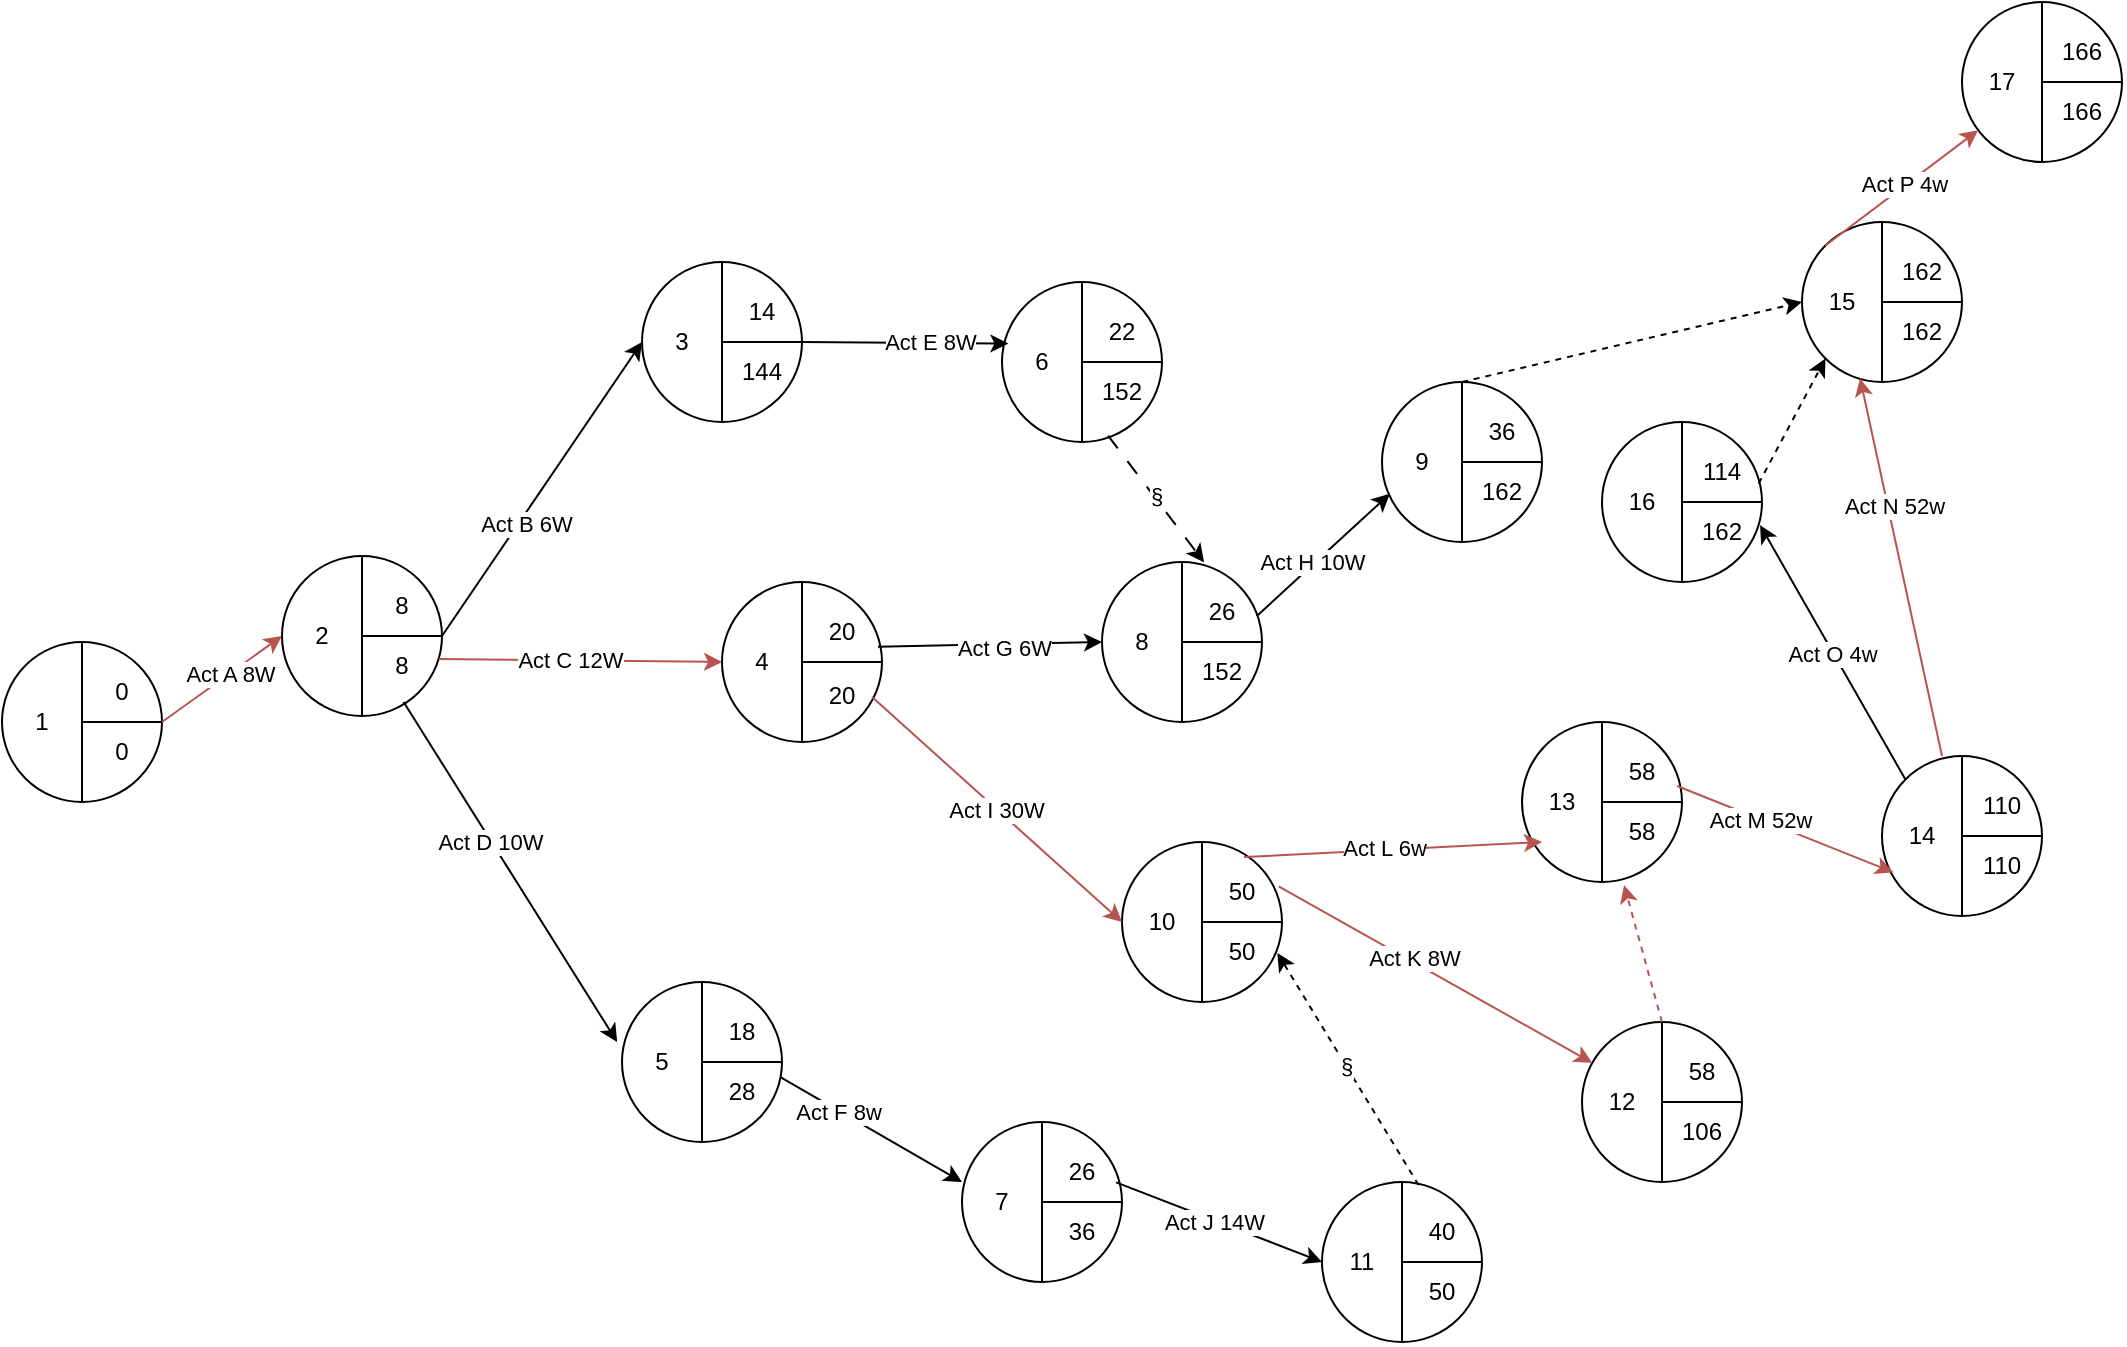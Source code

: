 <mxfile version="22.1.2" type="device">
  <diagram name="Pagina-1" id="OQ6ZhpNWoghMY_z28dE6">
    <mxGraphModel dx="521" dy="1440" grid="1" gridSize="10" guides="1" tooltips="1" connect="1" arrows="1" fold="1" page="1" pageScale="1" pageWidth="1169" pageHeight="827" math="0" shadow="0">
      <root>
        <mxCell id="0" />
        <mxCell id="1" parent="0" />
        <mxCell id="pSNmFWjTUGqxGpXRM-F6-8" value="" style="group" parent="1" vertex="1" connectable="0">
          <mxGeometry x="30" y="-440" width="80" height="80" as="geometry" />
        </mxCell>
        <mxCell id="pSNmFWjTUGqxGpXRM-F6-1" value="" style="ellipse;whiteSpace=wrap;html=1;aspect=fixed;" parent="pSNmFWjTUGqxGpXRM-F6-8" vertex="1">
          <mxGeometry width="80" height="80" as="geometry" />
        </mxCell>
        <mxCell id="pSNmFWjTUGqxGpXRM-F6-2" value="" style="endArrow=none;html=1;rounded=0;exitX=0.5;exitY=1;exitDx=0;exitDy=0;entryX=0.5;entryY=0;entryDx=0;entryDy=0;" parent="pSNmFWjTUGqxGpXRM-F6-8" source="pSNmFWjTUGqxGpXRM-F6-1" target="pSNmFWjTUGqxGpXRM-F6-1" edge="1">
          <mxGeometry width="50" height="50" relative="1" as="geometry">
            <mxPoint x="-6" y="50" as="sourcePoint" />
            <mxPoint x="44" as="targetPoint" />
          </mxGeometry>
        </mxCell>
        <mxCell id="pSNmFWjTUGqxGpXRM-F6-3" value="" style="endArrow=none;html=1;rounded=0;entryX=1;entryY=0.5;entryDx=0;entryDy=0;" parent="pSNmFWjTUGqxGpXRM-F6-8" target="pSNmFWjTUGqxGpXRM-F6-1" edge="1">
          <mxGeometry width="50" height="50" relative="1" as="geometry">
            <mxPoint x="40" y="40" as="sourcePoint" />
            <mxPoint x="70" y="10" as="targetPoint" />
          </mxGeometry>
        </mxCell>
        <mxCell id="pSNmFWjTUGqxGpXRM-F6-5" value="1" style="text;html=1;strokeColor=none;fillColor=none;align=center;verticalAlign=middle;whiteSpace=wrap;rounded=0;" parent="pSNmFWjTUGqxGpXRM-F6-8" vertex="1">
          <mxGeometry x="10" y="25" width="20" height="30" as="geometry" />
        </mxCell>
        <mxCell id="pSNmFWjTUGqxGpXRM-F6-6" value="0" style="text;html=1;strokeColor=none;fillColor=none;align=center;verticalAlign=middle;whiteSpace=wrap;rounded=0;" parent="pSNmFWjTUGqxGpXRM-F6-8" vertex="1">
          <mxGeometry x="50" y="10" width="20" height="30" as="geometry" />
        </mxCell>
        <mxCell id="pSNmFWjTUGqxGpXRM-F6-7" value="0" style="text;html=1;strokeColor=none;fillColor=none;align=center;verticalAlign=middle;whiteSpace=wrap;rounded=0;" parent="pSNmFWjTUGqxGpXRM-F6-8" vertex="1">
          <mxGeometry x="50" y="40" width="20" height="30" as="geometry" />
        </mxCell>
        <mxCell id="pSNmFWjTUGqxGpXRM-F6-11" value="" style="group" parent="1" vertex="1" connectable="0">
          <mxGeometry x="170" y="-483" width="80" height="80" as="geometry" />
        </mxCell>
        <mxCell id="pSNmFWjTUGqxGpXRM-F6-12" value="" style="ellipse;whiteSpace=wrap;html=1;aspect=fixed;" parent="pSNmFWjTUGqxGpXRM-F6-11" vertex="1">
          <mxGeometry width="80" height="80" as="geometry" />
        </mxCell>
        <mxCell id="pSNmFWjTUGqxGpXRM-F6-13" value="" style="endArrow=none;html=1;rounded=0;exitX=0.5;exitY=1;exitDx=0;exitDy=0;entryX=0.5;entryY=0;entryDx=0;entryDy=0;" parent="pSNmFWjTUGqxGpXRM-F6-11" source="pSNmFWjTUGqxGpXRM-F6-12" target="pSNmFWjTUGqxGpXRM-F6-12" edge="1">
          <mxGeometry width="50" height="50" relative="1" as="geometry">
            <mxPoint x="-6" y="50" as="sourcePoint" />
            <mxPoint x="44" as="targetPoint" />
          </mxGeometry>
        </mxCell>
        <mxCell id="pSNmFWjTUGqxGpXRM-F6-14" value="" style="endArrow=none;html=1;rounded=0;entryX=1;entryY=0.5;entryDx=0;entryDy=0;" parent="pSNmFWjTUGqxGpXRM-F6-11" target="pSNmFWjTUGqxGpXRM-F6-12" edge="1">
          <mxGeometry width="50" height="50" relative="1" as="geometry">
            <mxPoint x="40" y="40" as="sourcePoint" />
            <mxPoint x="70" y="10" as="targetPoint" />
          </mxGeometry>
        </mxCell>
        <mxCell id="pSNmFWjTUGqxGpXRM-F6-15" value="2" style="text;html=1;strokeColor=none;fillColor=none;align=center;verticalAlign=middle;whiteSpace=wrap;rounded=0;" parent="pSNmFWjTUGqxGpXRM-F6-11" vertex="1">
          <mxGeometry x="10" y="25" width="20" height="30" as="geometry" />
        </mxCell>
        <mxCell id="pSNmFWjTUGqxGpXRM-F6-16" value="8" style="text;html=1;strokeColor=none;fillColor=none;align=center;verticalAlign=middle;whiteSpace=wrap;rounded=0;" parent="pSNmFWjTUGqxGpXRM-F6-11" vertex="1">
          <mxGeometry x="50" y="10" width="20" height="30" as="geometry" />
        </mxCell>
        <mxCell id="-BxrGaKp4y2mzYd7at5k-8" value="8" style="text;html=1;strokeColor=none;fillColor=none;align=center;verticalAlign=middle;whiteSpace=wrap;rounded=0;" vertex="1" parent="pSNmFWjTUGqxGpXRM-F6-11">
          <mxGeometry x="50" y="40" width="20" height="30" as="geometry" />
        </mxCell>
        <mxCell id="pSNmFWjTUGqxGpXRM-F6-18" value="" style="endArrow=classic;html=1;rounded=0;exitX=1;exitY=0.5;exitDx=0;exitDy=0;entryX=0;entryY=0.5;entryDx=0;entryDy=0;fillColor=#f8cecc;strokeColor=#b85450;" parent="1" source="pSNmFWjTUGqxGpXRM-F6-1" target="pSNmFWjTUGqxGpXRM-F6-12" edge="1">
          <mxGeometry width="50" height="50" relative="1" as="geometry">
            <mxPoint x="310" y="-360" as="sourcePoint" />
            <mxPoint x="360" y="-410" as="targetPoint" />
          </mxGeometry>
        </mxCell>
        <mxCell id="pSNmFWjTUGqxGpXRM-F6-19" value="Act A 8W" style="edgeLabel;html=1;align=center;verticalAlign=middle;resizable=0;points=[];" parent="pSNmFWjTUGqxGpXRM-F6-18" vertex="1" connectable="0">
          <mxGeometry x="0.094" y="-1" relative="1" as="geometry">
            <mxPoint y="-1" as="offset" />
          </mxGeometry>
        </mxCell>
        <mxCell id="pSNmFWjTUGqxGpXRM-F6-20" value="" style="group" parent="1" vertex="1" connectable="0">
          <mxGeometry x="350" y="-630" width="80" height="80" as="geometry" />
        </mxCell>
        <mxCell id="pSNmFWjTUGqxGpXRM-F6-21" value="" style="ellipse;whiteSpace=wrap;html=1;aspect=fixed;" parent="pSNmFWjTUGqxGpXRM-F6-20" vertex="1">
          <mxGeometry width="80" height="80" as="geometry" />
        </mxCell>
        <mxCell id="pSNmFWjTUGqxGpXRM-F6-22" value="" style="endArrow=none;html=1;rounded=0;exitX=0.5;exitY=1;exitDx=0;exitDy=0;entryX=0.5;entryY=0;entryDx=0;entryDy=0;" parent="pSNmFWjTUGqxGpXRM-F6-20" source="pSNmFWjTUGqxGpXRM-F6-21" target="pSNmFWjTUGqxGpXRM-F6-21" edge="1">
          <mxGeometry width="50" height="50" relative="1" as="geometry">
            <mxPoint x="-6" y="50" as="sourcePoint" />
            <mxPoint x="44" as="targetPoint" />
          </mxGeometry>
        </mxCell>
        <mxCell id="pSNmFWjTUGqxGpXRM-F6-23" value="" style="endArrow=none;html=1;rounded=0;entryX=1;entryY=0.5;entryDx=0;entryDy=0;" parent="pSNmFWjTUGqxGpXRM-F6-20" target="pSNmFWjTUGqxGpXRM-F6-21" edge="1">
          <mxGeometry width="50" height="50" relative="1" as="geometry">
            <mxPoint x="40" y="40" as="sourcePoint" />
            <mxPoint x="70" y="10" as="targetPoint" />
          </mxGeometry>
        </mxCell>
        <mxCell id="pSNmFWjTUGqxGpXRM-F6-24" value="3" style="text;html=1;strokeColor=none;fillColor=none;align=center;verticalAlign=middle;whiteSpace=wrap;rounded=0;" parent="pSNmFWjTUGqxGpXRM-F6-20" vertex="1">
          <mxGeometry x="10" y="25" width="20" height="30" as="geometry" />
        </mxCell>
        <mxCell id="pSNmFWjTUGqxGpXRM-F6-25" value="14" style="text;html=1;strokeColor=none;fillColor=none;align=center;verticalAlign=middle;whiteSpace=wrap;rounded=0;" parent="pSNmFWjTUGqxGpXRM-F6-20" vertex="1">
          <mxGeometry x="50" y="10" width="20" height="30" as="geometry" />
        </mxCell>
        <mxCell id="-BxrGaKp4y2mzYd7at5k-6" value="144" style="text;html=1;strokeColor=none;fillColor=none;align=center;verticalAlign=middle;whiteSpace=wrap;rounded=0;" vertex="1" parent="pSNmFWjTUGqxGpXRM-F6-20">
          <mxGeometry x="50" y="40" width="20" height="30" as="geometry" />
        </mxCell>
        <mxCell id="pSNmFWjTUGqxGpXRM-F6-31" value="" style="endArrow=classic;html=1;rounded=0;exitX=1;exitY=0.5;exitDx=0;exitDy=0;entryX=0;entryY=0.5;entryDx=0;entryDy=0;" parent="1" source="pSNmFWjTUGqxGpXRM-F6-12" target="pSNmFWjTUGqxGpXRM-F6-21" edge="1">
          <mxGeometry width="50" height="50" relative="1" as="geometry">
            <mxPoint x="290" y="-405" as="sourcePoint" />
            <mxPoint x="340" y="-455" as="targetPoint" />
          </mxGeometry>
        </mxCell>
        <mxCell id="pSNmFWjTUGqxGpXRM-F6-32" value="Act B 6W" style="edgeLabel;html=1;align=center;verticalAlign=middle;resizable=0;points=[];" parent="pSNmFWjTUGqxGpXRM-F6-31" vertex="1" connectable="0">
          <mxGeometry x="-0.22" y="-3" relative="1" as="geometry">
            <mxPoint as="offset" />
          </mxGeometry>
        </mxCell>
        <mxCell id="pSNmFWjTUGqxGpXRM-F6-33" value="" style="group" parent="1" vertex="1" connectable="0">
          <mxGeometry x="390" y="-470" width="80" height="80" as="geometry" />
        </mxCell>
        <mxCell id="pSNmFWjTUGqxGpXRM-F6-34" value="" style="ellipse;whiteSpace=wrap;html=1;aspect=fixed;" parent="pSNmFWjTUGqxGpXRM-F6-33" vertex="1">
          <mxGeometry width="80" height="80" as="geometry" />
        </mxCell>
        <mxCell id="pSNmFWjTUGqxGpXRM-F6-35" value="" style="endArrow=none;html=1;rounded=0;exitX=0.5;exitY=1;exitDx=0;exitDy=0;entryX=0.5;entryY=0;entryDx=0;entryDy=0;" parent="pSNmFWjTUGqxGpXRM-F6-33" source="pSNmFWjTUGqxGpXRM-F6-34" target="pSNmFWjTUGqxGpXRM-F6-34" edge="1">
          <mxGeometry width="50" height="50" relative="1" as="geometry">
            <mxPoint x="-6" y="50" as="sourcePoint" />
            <mxPoint x="44" as="targetPoint" />
          </mxGeometry>
        </mxCell>
        <mxCell id="pSNmFWjTUGqxGpXRM-F6-36" value="" style="endArrow=none;html=1;rounded=0;entryX=1;entryY=0.5;entryDx=0;entryDy=0;" parent="pSNmFWjTUGqxGpXRM-F6-33" target="pSNmFWjTUGqxGpXRM-F6-34" edge="1">
          <mxGeometry width="50" height="50" relative="1" as="geometry">
            <mxPoint x="40" y="40" as="sourcePoint" />
            <mxPoint x="70" y="10" as="targetPoint" />
          </mxGeometry>
        </mxCell>
        <mxCell id="pSNmFWjTUGqxGpXRM-F6-37" value="4" style="text;html=1;strokeColor=none;fillColor=none;align=center;verticalAlign=middle;whiteSpace=wrap;rounded=0;" parent="pSNmFWjTUGqxGpXRM-F6-33" vertex="1">
          <mxGeometry x="10" y="25" width="20" height="30" as="geometry" />
        </mxCell>
        <mxCell id="pSNmFWjTUGqxGpXRM-F6-38" value="20" style="text;html=1;strokeColor=none;fillColor=none;align=center;verticalAlign=middle;whiteSpace=wrap;rounded=0;" parent="pSNmFWjTUGqxGpXRM-F6-33" vertex="1">
          <mxGeometry x="50" y="10" width="20" height="30" as="geometry" />
        </mxCell>
        <mxCell id="-BxrGaKp4y2mzYd7at5k-5" value="20" style="text;html=1;strokeColor=none;fillColor=none;align=center;verticalAlign=middle;whiteSpace=wrap;rounded=0;" vertex="1" parent="pSNmFWjTUGqxGpXRM-F6-33">
          <mxGeometry x="50" y="42" width="20" height="30" as="geometry" />
        </mxCell>
        <mxCell id="pSNmFWjTUGqxGpXRM-F6-40" value="" style="group" parent="1" vertex="1" connectable="0">
          <mxGeometry x="340" y="-270" width="80" height="80" as="geometry" />
        </mxCell>
        <mxCell id="pSNmFWjTUGqxGpXRM-F6-41" value="" style="ellipse;whiteSpace=wrap;html=1;aspect=fixed;" parent="pSNmFWjTUGqxGpXRM-F6-40" vertex="1">
          <mxGeometry width="80" height="80" as="geometry" />
        </mxCell>
        <mxCell id="pSNmFWjTUGqxGpXRM-F6-42" value="" style="endArrow=none;html=1;rounded=0;exitX=0.5;exitY=1;exitDx=0;exitDy=0;entryX=0.5;entryY=0;entryDx=0;entryDy=0;" parent="pSNmFWjTUGqxGpXRM-F6-40" source="pSNmFWjTUGqxGpXRM-F6-41" target="pSNmFWjTUGqxGpXRM-F6-41" edge="1">
          <mxGeometry width="50" height="50" relative="1" as="geometry">
            <mxPoint x="-6" y="50" as="sourcePoint" />
            <mxPoint x="44" as="targetPoint" />
          </mxGeometry>
        </mxCell>
        <mxCell id="pSNmFWjTUGqxGpXRM-F6-43" value="" style="endArrow=none;html=1;rounded=0;entryX=1;entryY=0.5;entryDx=0;entryDy=0;" parent="pSNmFWjTUGqxGpXRM-F6-40" target="pSNmFWjTUGqxGpXRM-F6-41" edge="1">
          <mxGeometry width="50" height="50" relative="1" as="geometry">
            <mxPoint x="40" y="40" as="sourcePoint" />
            <mxPoint x="70" y="10" as="targetPoint" />
          </mxGeometry>
        </mxCell>
        <mxCell id="pSNmFWjTUGqxGpXRM-F6-44" value="5" style="text;html=1;strokeColor=none;fillColor=none;align=center;verticalAlign=middle;whiteSpace=wrap;rounded=0;" parent="pSNmFWjTUGqxGpXRM-F6-40" vertex="1">
          <mxGeometry x="10" y="25" width="20" height="30" as="geometry" />
        </mxCell>
        <mxCell id="7PPBYEfFuCz0JJDlBOeH-1" value="18" style="text;html=1;strokeColor=none;fillColor=none;align=center;verticalAlign=middle;whiteSpace=wrap;rounded=0;" parent="pSNmFWjTUGqxGpXRM-F6-40" vertex="1">
          <mxGeometry x="50" y="10" width="20" height="30" as="geometry" />
        </mxCell>
        <mxCell id="-BxrGaKp4y2mzYd7at5k-7" value="28" style="text;html=1;strokeColor=none;fillColor=none;align=center;verticalAlign=middle;whiteSpace=wrap;rounded=0;" vertex="1" parent="pSNmFWjTUGqxGpXRM-F6-40">
          <mxGeometry x="50" y="40" width="20" height="30" as="geometry" />
        </mxCell>
        <mxCell id="pSNmFWjTUGqxGpXRM-F6-47" value="" style="endArrow=classic;html=1;rounded=0;exitX=0.98;exitY=0.643;exitDx=0;exitDy=0;entryX=0;entryY=0.5;entryDx=0;entryDy=0;exitPerimeter=0;fillColor=#f8cecc;strokeColor=#b85450;" parent="1" source="pSNmFWjTUGqxGpXRM-F6-12" target="pSNmFWjTUGqxGpXRM-F6-34" edge="1">
          <mxGeometry width="50" height="50" relative="1" as="geometry">
            <mxPoint x="240" y="-250" as="sourcePoint" />
            <mxPoint x="290" y="-300" as="targetPoint" />
          </mxGeometry>
        </mxCell>
        <mxCell id="pSNmFWjTUGqxGpXRM-F6-49" value="Act C 12W" style="edgeLabel;html=1;align=center;verticalAlign=middle;resizable=0;points=[];" parent="pSNmFWjTUGqxGpXRM-F6-47" vertex="1" connectable="0">
          <mxGeometry x="-0.08" relative="1" as="geometry">
            <mxPoint as="offset" />
          </mxGeometry>
        </mxCell>
        <mxCell id="pSNmFWjTUGqxGpXRM-F6-48" value="" style="endArrow=classic;html=1;rounded=0;exitX=0.76;exitY=0.913;exitDx=0;exitDy=0;entryX=-0.03;entryY=0.375;entryDx=0;entryDy=0;exitPerimeter=0;entryPerimeter=0;" parent="1" source="pSNmFWjTUGqxGpXRM-F6-12" target="pSNmFWjTUGqxGpXRM-F6-41" edge="1">
          <mxGeometry width="50" height="50" relative="1" as="geometry">
            <mxPoint x="230" y="-350" as="sourcePoint" />
            <mxPoint x="422" y="-289" as="targetPoint" />
          </mxGeometry>
        </mxCell>
        <mxCell id="pSNmFWjTUGqxGpXRM-F6-50" value="Act D 10W" style="edgeLabel;html=1;align=center;verticalAlign=middle;resizable=0;points=[];" parent="pSNmFWjTUGqxGpXRM-F6-48" vertex="1" connectable="0">
          <mxGeometry x="-0.178" y="-1" relative="1" as="geometry">
            <mxPoint y="-1" as="offset" />
          </mxGeometry>
        </mxCell>
        <mxCell id="pSNmFWjTUGqxGpXRM-F6-51" value="" style="group" parent="1" vertex="1" connectable="0">
          <mxGeometry x="530" y="-620" width="80" height="80" as="geometry" />
        </mxCell>
        <mxCell id="pSNmFWjTUGqxGpXRM-F6-52" value="" style="ellipse;whiteSpace=wrap;html=1;aspect=fixed;" parent="pSNmFWjTUGqxGpXRM-F6-51" vertex="1">
          <mxGeometry width="80" height="80" as="geometry" />
        </mxCell>
        <mxCell id="pSNmFWjTUGqxGpXRM-F6-53" value="" style="endArrow=none;html=1;rounded=0;exitX=0.5;exitY=1;exitDx=0;exitDy=0;entryX=0.5;entryY=0;entryDx=0;entryDy=0;" parent="pSNmFWjTUGqxGpXRM-F6-51" source="pSNmFWjTUGqxGpXRM-F6-52" target="pSNmFWjTUGqxGpXRM-F6-52" edge="1">
          <mxGeometry width="50" height="50" relative="1" as="geometry">
            <mxPoint x="-6" y="50" as="sourcePoint" />
            <mxPoint x="44" as="targetPoint" />
          </mxGeometry>
        </mxCell>
        <mxCell id="pSNmFWjTUGqxGpXRM-F6-54" value="" style="endArrow=none;html=1;rounded=0;entryX=1;entryY=0.5;entryDx=0;entryDy=0;" parent="pSNmFWjTUGqxGpXRM-F6-51" target="pSNmFWjTUGqxGpXRM-F6-52" edge="1">
          <mxGeometry width="50" height="50" relative="1" as="geometry">
            <mxPoint x="40" y="40" as="sourcePoint" />
            <mxPoint x="70" y="10" as="targetPoint" />
          </mxGeometry>
        </mxCell>
        <mxCell id="pSNmFWjTUGqxGpXRM-F6-55" value="6" style="text;html=1;strokeColor=none;fillColor=none;align=center;verticalAlign=middle;whiteSpace=wrap;rounded=0;" parent="pSNmFWjTUGqxGpXRM-F6-51" vertex="1">
          <mxGeometry x="10" y="25" width="20" height="30" as="geometry" />
        </mxCell>
        <mxCell id="pSNmFWjTUGqxGpXRM-F6-56" value="22" style="text;html=1;strokeColor=none;fillColor=none;align=center;verticalAlign=middle;whiteSpace=wrap;rounded=0;" parent="pSNmFWjTUGqxGpXRM-F6-51" vertex="1">
          <mxGeometry x="50" y="10" width="20" height="30" as="geometry" />
        </mxCell>
        <mxCell id="pSNmFWjTUGqxGpXRM-F6-57" value="152" style="text;html=1;strokeColor=none;fillColor=none;align=center;verticalAlign=middle;whiteSpace=wrap;rounded=0;" parent="pSNmFWjTUGqxGpXRM-F6-51" vertex="1">
          <mxGeometry x="50" y="40" width="20" height="30" as="geometry" />
        </mxCell>
        <mxCell id="pSNmFWjTUGqxGpXRM-F6-60" value="" style="endArrow=classic;html=1;rounded=0;entryX=0.04;entryY=0.385;entryDx=0;entryDy=0;entryPerimeter=0;exitX=1;exitY=0.5;exitDx=0;exitDy=0;" parent="1" source="pSNmFWjTUGqxGpXRM-F6-21" target="pSNmFWjTUGqxGpXRM-F6-52" edge="1">
          <mxGeometry width="50" height="50" relative="1" as="geometry">
            <mxPoint x="460" y="-490" as="sourcePoint" />
            <mxPoint x="510" y="-540" as="targetPoint" />
          </mxGeometry>
        </mxCell>
        <mxCell id="pSNmFWjTUGqxGpXRM-F6-61" value="Act E 8W" style="edgeLabel;html=1;align=center;verticalAlign=middle;resizable=0;points=[];" parent="pSNmFWjTUGqxGpXRM-F6-60" vertex="1" connectable="0">
          <mxGeometry x="0.245" y="1" relative="1" as="geometry">
            <mxPoint as="offset" />
          </mxGeometry>
        </mxCell>
        <mxCell id="pSNmFWjTUGqxGpXRM-F6-76" value="" style="group" parent="1" vertex="1" connectable="0">
          <mxGeometry x="580" y="-480" width="80" height="80" as="geometry" />
        </mxCell>
        <mxCell id="pSNmFWjTUGqxGpXRM-F6-77" value="" style="ellipse;whiteSpace=wrap;html=1;aspect=fixed;" parent="pSNmFWjTUGqxGpXRM-F6-76" vertex="1">
          <mxGeometry width="80" height="80" as="geometry" />
        </mxCell>
        <mxCell id="pSNmFWjTUGqxGpXRM-F6-78" value="" style="endArrow=none;html=1;rounded=0;exitX=0.5;exitY=1;exitDx=0;exitDy=0;entryX=0.5;entryY=0;entryDx=0;entryDy=0;" parent="pSNmFWjTUGqxGpXRM-F6-76" source="pSNmFWjTUGqxGpXRM-F6-77" target="pSNmFWjTUGqxGpXRM-F6-77" edge="1">
          <mxGeometry width="50" height="50" relative="1" as="geometry">
            <mxPoint x="-6" y="50" as="sourcePoint" />
            <mxPoint x="44" as="targetPoint" />
          </mxGeometry>
        </mxCell>
        <mxCell id="pSNmFWjTUGqxGpXRM-F6-79" value="" style="endArrow=none;html=1;rounded=0;entryX=1;entryY=0.5;entryDx=0;entryDy=0;" parent="pSNmFWjTUGqxGpXRM-F6-76" target="pSNmFWjTUGqxGpXRM-F6-77" edge="1">
          <mxGeometry width="50" height="50" relative="1" as="geometry">
            <mxPoint x="40" y="40" as="sourcePoint" />
            <mxPoint x="70" y="10" as="targetPoint" />
          </mxGeometry>
        </mxCell>
        <mxCell id="pSNmFWjTUGqxGpXRM-F6-80" value="8" style="text;html=1;strokeColor=none;fillColor=none;align=center;verticalAlign=middle;whiteSpace=wrap;rounded=0;" parent="pSNmFWjTUGqxGpXRM-F6-76" vertex="1">
          <mxGeometry x="10" y="25" width="20" height="30" as="geometry" />
        </mxCell>
        <mxCell id="pSNmFWjTUGqxGpXRM-F6-81" value="26" style="text;html=1;strokeColor=none;fillColor=none;align=center;verticalAlign=middle;whiteSpace=wrap;rounded=0;" parent="pSNmFWjTUGqxGpXRM-F6-76" vertex="1">
          <mxGeometry x="50" y="10" width="20" height="30" as="geometry" />
        </mxCell>
        <mxCell id="pSNmFWjTUGqxGpXRM-F6-82" value="152" style="text;html=1;strokeColor=none;fillColor=none;align=center;verticalAlign=middle;whiteSpace=wrap;rounded=0;" parent="pSNmFWjTUGqxGpXRM-F6-76" vertex="1">
          <mxGeometry x="50" y="40" width="20" height="30" as="geometry" />
        </mxCell>
        <mxCell id="pSNmFWjTUGqxGpXRM-F6-83" value="" style="group" parent="1" vertex="1" connectable="0">
          <mxGeometry x="510" y="-200" width="80" height="80" as="geometry" />
        </mxCell>
        <mxCell id="pSNmFWjTUGqxGpXRM-F6-84" value="" style="ellipse;whiteSpace=wrap;html=1;aspect=fixed;" parent="pSNmFWjTUGqxGpXRM-F6-83" vertex="1">
          <mxGeometry width="80" height="80" as="geometry" />
        </mxCell>
        <mxCell id="pSNmFWjTUGqxGpXRM-F6-85" value="" style="endArrow=none;html=1;rounded=0;exitX=0.5;exitY=1;exitDx=0;exitDy=0;entryX=0.5;entryY=0;entryDx=0;entryDy=0;" parent="pSNmFWjTUGqxGpXRM-F6-83" source="pSNmFWjTUGqxGpXRM-F6-84" target="pSNmFWjTUGqxGpXRM-F6-84" edge="1">
          <mxGeometry width="50" height="50" relative="1" as="geometry">
            <mxPoint x="-6" y="50" as="sourcePoint" />
            <mxPoint x="44" as="targetPoint" />
          </mxGeometry>
        </mxCell>
        <mxCell id="pSNmFWjTUGqxGpXRM-F6-86" value="" style="endArrow=none;html=1;rounded=0;entryX=1;entryY=0.5;entryDx=0;entryDy=0;" parent="pSNmFWjTUGqxGpXRM-F6-83" target="pSNmFWjTUGqxGpXRM-F6-84" edge="1">
          <mxGeometry width="50" height="50" relative="1" as="geometry">
            <mxPoint x="40" y="40" as="sourcePoint" />
            <mxPoint x="70" y="10" as="targetPoint" />
          </mxGeometry>
        </mxCell>
        <mxCell id="pSNmFWjTUGqxGpXRM-F6-87" value="7" style="text;html=1;strokeColor=none;fillColor=none;align=center;verticalAlign=middle;whiteSpace=wrap;rounded=0;" parent="pSNmFWjTUGqxGpXRM-F6-83" vertex="1">
          <mxGeometry x="10" y="25" width="20" height="30" as="geometry" />
        </mxCell>
        <mxCell id="pSNmFWjTUGqxGpXRM-F6-88" value="26" style="text;html=1;strokeColor=none;fillColor=none;align=center;verticalAlign=middle;whiteSpace=wrap;rounded=0;" parent="pSNmFWjTUGqxGpXRM-F6-83" vertex="1">
          <mxGeometry x="50" y="10" width="20" height="30" as="geometry" />
        </mxCell>
        <mxCell id="pSNmFWjTUGqxGpXRM-F6-89" value="36" style="text;html=1;strokeColor=none;fillColor=none;align=center;verticalAlign=middle;whiteSpace=wrap;rounded=0;" parent="pSNmFWjTUGqxGpXRM-F6-83" vertex="1">
          <mxGeometry x="50" y="40" width="20" height="30" as="geometry" />
        </mxCell>
        <mxCell id="pSNmFWjTUGqxGpXRM-F6-90" value="" style="endArrow=classic;html=1;rounded=0;entryX=0;entryY=0.375;entryDx=0;entryDy=0;entryPerimeter=0;exitX=0.99;exitY=0.595;exitDx=0;exitDy=0;exitPerimeter=0;" parent="1" source="pSNmFWjTUGqxGpXRM-F6-41" target="pSNmFWjTUGqxGpXRM-F6-84" edge="1">
          <mxGeometry width="50" height="50" relative="1" as="geometry">
            <mxPoint x="450" y="-260" as="sourcePoint" />
            <mxPoint x="500" y="-310" as="targetPoint" />
          </mxGeometry>
        </mxCell>
        <mxCell id="pSNmFWjTUGqxGpXRM-F6-91" value="Act F 8w" style="edgeLabel;html=1;align=center;verticalAlign=middle;resizable=0;points=[];" parent="pSNmFWjTUGqxGpXRM-F6-90" vertex="1" connectable="0">
          <mxGeometry x="-0.359" y="-1" relative="1" as="geometry">
            <mxPoint as="offset" />
          </mxGeometry>
        </mxCell>
        <mxCell id="pSNmFWjTUGqxGpXRM-F6-92" value="" style="endArrow=classic;html=1;rounded=0;entryX=0;entryY=0.5;entryDx=0;entryDy=0;exitX=0.975;exitY=0.405;exitDx=0;exitDy=0;exitPerimeter=0;" parent="1" source="pSNmFWjTUGqxGpXRM-F6-34" target="pSNmFWjTUGqxGpXRM-F6-77" edge="1">
          <mxGeometry width="50" height="50" relative="1" as="geometry">
            <mxPoint x="450" y="-260" as="sourcePoint" />
            <mxPoint x="500" y="-310" as="targetPoint" />
          </mxGeometry>
        </mxCell>
        <mxCell id="pSNmFWjTUGqxGpXRM-F6-94" value="Act G 6W" style="edgeLabel;html=1;align=center;verticalAlign=middle;resizable=0;points=[];" parent="pSNmFWjTUGqxGpXRM-F6-92" vertex="1" connectable="0">
          <mxGeometry x="0.127" y="-2" relative="1" as="geometry">
            <mxPoint as="offset" />
          </mxGeometry>
        </mxCell>
        <mxCell id="pSNmFWjTUGqxGpXRM-F6-95" value="" style="group" parent="1" vertex="1" connectable="0">
          <mxGeometry x="720" y="-570" width="80" height="80" as="geometry" />
        </mxCell>
        <mxCell id="pSNmFWjTUGqxGpXRM-F6-96" value="" style="ellipse;whiteSpace=wrap;html=1;aspect=fixed;" parent="pSNmFWjTUGqxGpXRM-F6-95" vertex="1">
          <mxGeometry width="80" height="80" as="geometry" />
        </mxCell>
        <mxCell id="pSNmFWjTUGqxGpXRM-F6-97" value="" style="endArrow=none;html=1;rounded=0;exitX=0.5;exitY=1;exitDx=0;exitDy=0;entryX=0.5;entryY=0;entryDx=0;entryDy=0;" parent="pSNmFWjTUGqxGpXRM-F6-95" source="pSNmFWjTUGqxGpXRM-F6-96" target="pSNmFWjTUGqxGpXRM-F6-96" edge="1">
          <mxGeometry width="50" height="50" relative="1" as="geometry">
            <mxPoint x="-6" y="50" as="sourcePoint" />
            <mxPoint x="44" as="targetPoint" />
          </mxGeometry>
        </mxCell>
        <mxCell id="pSNmFWjTUGqxGpXRM-F6-98" value="" style="endArrow=none;html=1;rounded=0;entryX=1;entryY=0.5;entryDx=0;entryDy=0;" parent="pSNmFWjTUGqxGpXRM-F6-95" target="pSNmFWjTUGqxGpXRM-F6-96" edge="1">
          <mxGeometry width="50" height="50" relative="1" as="geometry">
            <mxPoint x="40" y="40" as="sourcePoint" />
            <mxPoint x="70" y="10" as="targetPoint" />
          </mxGeometry>
        </mxCell>
        <mxCell id="pSNmFWjTUGqxGpXRM-F6-99" value="9" style="text;html=1;strokeColor=none;fillColor=none;align=center;verticalAlign=middle;whiteSpace=wrap;rounded=0;" parent="pSNmFWjTUGqxGpXRM-F6-95" vertex="1">
          <mxGeometry x="10" y="25" width="20" height="30" as="geometry" />
        </mxCell>
        <mxCell id="pSNmFWjTUGqxGpXRM-F6-100" value="36" style="text;html=1;strokeColor=none;fillColor=none;align=center;verticalAlign=middle;whiteSpace=wrap;rounded=0;" parent="pSNmFWjTUGqxGpXRM-F6-95" vertex="1">
          <mxGeometry x="50" y="10" width="20" height="30" as="geometry" />
        </mxCell>
        <mxCell id="pSNmFWjTUGqxGpXRM-F6-101" value="162" style="text;html=1;strokeColor=none;fillColor=none;align=center;verticalAlign=middle;whiteSpace=wrap;rounded=0;" parent="pSNmFWjTUGqxGpXRM-F6-95" vertex="1">
          <mxGeometry x="50" y="40" width="20" height="30" as="geometry" />
        </mxCell>
        <mxCell id="pSNmFWjTUGqxGpXRM-F6-103" value="" style="endArrow=classic;html=1;rounded=0;exitX=0.968;exitY=0.337;exitDx=0;exitDy=0;exitPerimeter=0;entryX=0.049;entryY=0.699;entryDx=0;entryDy=0;entryPerimeter=0;" parent="1" source="pSNmFWjTUGqxGpXRM-F6-77" target="pSNmFWjTUGqxGpXRM-F6-96" edge="1">
          <mxGeometry width="50" height="50" relative="1" as="geometry">
            <mxPoint x="660" y="-330" as="sourcePoint" />
            <mxPoint x="790" y="-470" as="targetPoint" />
          </mxGeometry>
        </mxCell>
        <mxCell id="pSNmFWjTUGqxGpXRM-F6-115" value="Act H 10W" style="edgeLabel;html=1;align=center;verticalAlign=middle;resizable=0;points=[];" parent="pSNmFWjTUGqxGpXRM-F6-103" vertex="1" connectable="0">
          <mxGeometry x="-0.15" y="1" relative="1" as="geometry">
            <mxPoint as="offset" />
          </mxGeometry>
        </mxCell>
        <mxCell id="pSNmFWjTUGqxGpXRM-F6-104" value="" style="endArrow=classic;html=1;rounded=0;entryX=0.638;entryY=0.002;entryDx=0;entryDy=0;exitX=0.663;exitY=0.96;exitDx=0;exitDy=0;dashed=1;dashPattern=8 8;entryPerimeter=0;exitPerimeter=0;" parent="1" source="pSNmFWjTUGqxGpXRM-F6-52" target="pSNmFWjTUGqxGpXRM-F6-77" edge="1">
          <mxGeometry width="50" height="50" relative="1" as="geometry">
            <mxPoint x="660" y="-330" as="sourcePoint" />
            <mxPoint x="710" y="-380" as="targetPoint" />
          </mxGeometry>
        </mxCell>
        <mxCell id="pSNmFWjTUGqxGpXRM-F6-150" value="§" style="edgeLabel;html=1;align=center;verticalAlign=middle;resizable=0;points=[];" parent="pSNmFWjTUGqxGpXRM-F6-104" vertex="1" connectable="0">
          <mxGeometry x="-0.033" y="1" relative="1" as="geometry">
            <mxPoint as="offset" />
          </mxGeometry>
        </mxCell>
        <mxCell id="pSNmFWjTUGqxGpXRM-F6-117" value="" style="group" parent="1" vertex="1" connectable="0">
          <mxGeometry x="590" y="-340" width="80" height="80" as="geometry" />
        </mxCell>
        <mxCell id="pSNmFWjTUGqxGpXRM-F6-118" value="" style="ellipse;whiteSpace=wrap;html=1;aspect=fixed;" parent="pSNmFWjTUGqxGpXRM-F6-117" vertex="1">
          <mxGeometry width="80" height="80" as="geometry" />
        </mxCell>
        <mxCell id="pSNmFWjTUGqxGpXRM-F6-119" value="" style="endArrow=none;html=1;rounded=0;exitX=0.5;exitY=1;exitDx=0;exitDy=0;entryX=0.5;entryY=0;entryDx=0;entryDy=0;" parent="pSNmFWjTUGqxGpXRM-F6-117" source="pSNmFWjTUGqxGpXRM-F6-118" target="pSNmFWjTUGqxGpXRM-F6-118" edge="1">
          <mxGeometry width="50" height="50" relative="1" as="geometry">
            <mxPoint x="-6" y="50" as="sourcePoint" />
            <mxPoint x="44" as="targetPoint" />
          </mxGeometry>
        </mxCell>
        <mxCell id="pSNmFWjTUGqxGpXRM-F6-120" value="" style="endArrow=none;html=1;rounded=0;entryX=1;entryY=0.5;entryDx=0;entryDy=0;" parent="pSNmFWjTUGqxGpXRM-F6-117" target="pSNmFWjTUGqxGpXRM-F6-118" edge="1">
          <mxGeometry width="50" height="50" relative="1" as="geometry">
            <mxPoint x="40" y="40" as="sourcePoint" />
            <mxPoint x="70" y="10" as="targetPoint" />
          </mxGeometry>
        </mxCell>
        <mxCell id="pSNmFWjTUGqxGpXRM-F6-121" value="10" style="text;html=1;strokeColor=none;fillColor=none;align=center;verticalAlign=middle;whiteSpace=wrap;rounded=0;" parent="pSNmFWjTUGqxGpXRM-F6-117" vertex="1">
          <mxGeometry x="10" y="25" width="20" height="30" as="geometry" />
        </mxCell>
        <mxCell id="pSNmFWjTUGqxGpXRM-F6-122" value="50" style="text;html=1;strokeColor=none;fillColor=none;align=center;verticalAlign=middle;whiteSpace=wrap;rounded=0;" parent="pSNmFWjTUGqxGpXRM-F6-117" vertex="1">
          <mxGeometry x="50" y="10" width="20" height="30" as="geometry" />
        </mxCell>
        <mxCell id="pSNmFWjTUGqxGpXRM-F6-123" value="50" style="text;html=1;strokeColor=none;fillColor=none;align=center;verticalAlign=middle;whiteSpace=wrap;rounded=0;" parent="pSNmFWjTUGqxGpXRM-F6-117" vertex="1">
          <mxGeometry x="50" y="40" width="20" height="30" as="geometry" />
        </mxCell>
        <mxCell id="pSNmFWjTUGqxGpXRM-F6-124" value="" style="endArrow=classic;html=1;rounded=0;entryX=0;entryY=0.5;entryDx=0;entryDy=0;exitX=0.938;exitY=0.719;exitDx=0;exitDy=0;exitPerimeter=0;fillColor=#f8cecc;strokeColor=#b85450;" parent="1" source="pSNmFWjTUGqxGpXRM-F6-34" target="pSNmFWjTUGqxGpXRM-F6-118" edge="1">
          <mxGeometry width="50" height="50" relative="1" as="geometry">
            <mxPoint x="640" y="-360" as="sourcePoint" />
            <mxPoint x="690" y="-410" as="targetPoint" />
          </mxGeometry>
        </mxCell>
        <mxCell id="pSNmFWjTUGqxGpXRM-F6-125" value="Act I 30W" style="edgeLabel;html=1;align=center;verticalAlign=middle;resizable=0;points=[];" parent="pSNmFWjTUGqxGpXRM-F6-124" vertex="1" connectable="0">
          <mxGeometry x="0.001" y="-1" relative="1" as="geometry">
            <mxPoint y="-1" as="offset" />
          </mxGeometry>
        </mxCell>
        <mxCell id="pSNmFWjTUGqxGpXRM-F6-126" value="" style="group" parent="1" vertex="1" connectable="0">
          <mxGeometry x="690" y="-170" width="80" height="80" as="geometry" />
        </mxCell>
        <mxCell id="pSNmFWjTUGqxGpXRM-F6-127" value="" style="ellipse;whiteSpace=wrap;html=1;aspect=fixed;" parent="pSNmFWjTUGqxGpXRM-F6-126" vertex="1">
          <mxGeometry width="80" height="80" as="geometry" />
        </mxCell>
        <mxCell id="pSNmFWjTUGqxGpXRM-F6-128" value="" style="endArrow=none;html=1;rounded=0;exitX=0.5;exitY=1;exitDx=0;exitDy=0;entryX=0.5;entryY=0;entryDx=0;entryDy=0;" parent="pSNmFWjTUGqxGpXRM-F6-126" source="pSNmFWjTUGqxGpXRM-F6-127" target="pSNmFWjTUGqxGpXRM-F6-127" edge="1">
          <mxGeometry width="50" height="50" relative="1" as="geometry">
            <mxPoint x="-6" y="50" as="sourcePoint" />
            <mxPoint x="44" as="targetPoint" />
          </mxGeometry>
        </mxCell>
        <mxCell id="pSNmFWjTUGqxGpXRM-F6-129" value="" style="endArrow=none;html=1;rounded=0;entryX=1;entryY=0.5;entryDx=0;entryDy=0;" parent="pSNmFWjTUGqxGpXRM-F6-126" target="pSNmFWjTUGqxGpXRM-F6-127" edge="1">
          <mxGeometry width="50" height="50" relative="1" as="geometry">
            <mxPoint x="40" y="40" as="sourcePoint" />
            <mxPoint x="70" y="10" as="targetPoint" />
          </mxGeometry>
        </mxCell>
        <mxCell id="pSNmFWjTUGqxGpXRM-F6-130" value="11" style="text;html=1;strokeColor=none;fillColor=none;align=center;verticalAlign=middle;whiteSpace=wrap;rounded=0;" parent="pSNmFWjTUGqxGpXRM-F6-126" vertex="1">
          <mxGeometry x="10" y="25" width="20" height="30" as="geometry" />
        </mxCell>
        <mxCell id="pSNmFWjTUGqxGpXRM-F6-131" value="40" style="text;html=1;strokeColor=none;fillColor=none;align=center;verticalAlign=middle;whiteSpace=wrap;rounded=0;" parent="pSNmFWjTUGqxGpXRM-F6-126" vertex="1">
          <mxGeometry x="50" y="10" width="20" height="30" as="geometry" />
        </mxCell>
        <mxCell id="-BxrGaKp4y2mzYd7at5k-3" value="50" style="text;html=1;strokeColor=none;fillColor=none;align=center;verticalAlign=middle;whiteSpace=wrap;rounded=0;" vertex="1" parent="pSNmFWjTUGqxGpXRM-F6-126">
          <mxGeometry x="50" y="40" width="20" height="30" as="geometry" />
        </mxCell>
        <mxCell id="pSNmFWjTUGqxGpXRM-F6-133" value="" style="endArrow=classic;html=1;rounded=0;entryX=0;entryY=0.5;entryDx=0;entryDy=0;exitX=0.963;exitY=0.377;exitDx=0;exitDy=0;exitPerimeter=0;" parent="1" source="pSNmFWjTUGqxGpXRM-F6-84" target="pSNmFWjTUGqxGpXRM-F6-127" edge="1">
          <mxGeometry width="50" height="50" relative="1" as="geometry">
            <mxPoint x="690" y="-150" as="sourcePoint" />
            <mxPoint x="740" y="-200" as="targetPoint" />
          </mxGeometry>
        </mxCell>
        <mxCell id="pSNmFWjTUGqxGpXRM-F6-134" value="Act J 14W" style="edgeLabel;html=1;align=center;verticalAlign=middle;resizable=0;points=[];" parent="pSNmFWjTUGqxGpXRM-F6-133" vertex="1" connectable="0">
          <mxGeometry x="-0.045" y="-1" relative="1" as="geometry">
            <mxPoint as="offset" />
          </mxGeometry>
        </mxCell>
        <mxCell id="pSNmFWjTUGqxGpXRM-F6-135" value="" style="group" parent="1" vertex="1" connectable="0">
          <mxGeometry x="820" y="-250" width="80" height="80" as="geometry" />
        </mxCell>
        <mxCell id="pSNmFWjTUGqxGpXRM-F6-136" value="" style="ellipse;whiteSpace=wrap;html=1;aspect=fixed;" parent="pSNmFWjTUGqxGpXRM-F6-135" vertex="1">
          <mxGeometry width="80" height="80" as="geometry" />
        </mxCell>
        <mxCell id="pSNmFWjTUGqxGpXRM-F6-137" value="" style="endArrow=none;html=1;rounded=0;exitX=0.5;exitY=1;exitDx=0;exitDy=0;entryX=0.5;entryY=0;entryDx=0;entryDy=0;" parent="pSNmFWjTUGqxGpXRM-F6-135" source="pSNmFWjTUGqxGpXRM-F6-136" target="pSNmFWjTUGqxGpXRM-F6-136" edge="1">
          <mxGeometry width="50" height="50" relative="1" as="geometry">
            <mxPoint x="-6" y="50" as="sourcePoint" />
            <mxPoint x="44" as="targetPoint" />
          </mxGeometry>
        </mxCell>
        <mxCell id="pSNmFWjTUGqxGpXRM-F6-138" value="" style="endArrow=none;html=1;rounded=0;entryX=1;entryY=0.5;entryDx=0;entryDy=0;" parent="pSNmFWjTUGqxGpXRM-F6-135" target="pSNmFWjTUGqxGpXRM-F6-136" edge="1">
          <mxGeometry width="50" height="50" relative="1" as="geometry">
            <mxPoint x="40" y="40" as="sourcePoint" />
            <mxPoint x="70" y="10" as="targetPoint" />
          </mxGeometry>
        </mxCell>
        <mxCell id="pSNmFWjTUGqxGpXRM-F6-139" value="12" style="text;html=1;strokeColor=none;fillColor=none;align=center;verticalAlign=middle;whiteSpace=wrap;rounded=0;" parent="pSNmFWjTUGqxGpXRM-F6-135" vertex="1">
          <mxGeometry x="10" y="25" width="20" height="30" as="geometry" />
        </mxCell>
        <mxCell id="pSNmFWjTUGqxGpXRM-F6-140" value="58" style="text;html=1;strokeColor=none;fillColor=none;align=center;verticalAlign=middle;whiteSpace=wrap;rounded=0;" parent="pSNmFWjTUGqxGpXRM-F6-135" vertex="1">
          <mxGeometry x="50" y="10" width="20" height="30" as="geometry" />
        </mxCell>
        <mxCell id="pSNmFWjTUGqxGpXRM-F6-141" value="106" style="text;html=1;strokeColor=none;fillColor=none;align=center;verticalAlign=middle;whiteSpace=wrap;rounded=0;" parent="pSNmFWjTUGqxGpXRM-F6-135" vertex="1">
          <mxGeometry x="50" y="40" width="20" height="30" as="geometry" />
        </mxCell>
        <mxCell id="pSNmFWjTUGqxGpXRM-F6-142" value="" style="endArrow=classic;html=1;rounded=0;exitX=0;exitY=0;exitDx=0;exitDy=0;entryX=0.988;entryY=0.644;entryDx=0;entryDy=0;entryPerimeter=0;" parent="1" source="pSNmFWjTUGqxGpXRM-F6-160" target="pSNmFWjTUGqxGpXRM-F6-153" edge="1">
          <mxGeometry width="50" height="50" relative="1" as="geometry">
            <mxPoint x="990" y="-600" as="sourcePoint" />
            <mxPoint x="930" y="-630" as="targetPoint" />
          </mxGeometry>
        </mxCell>
        <mxCell id="pSNmFWjTUGqxGpXRM-F6-187" value="Act O 4w" style="edgeLabel;html=1;align=center;verticalAlign=middle;resizable=0;points=[];" parent="pSNmFWjTUGqxGpXRM-F6-142" vertex="1" connectable="0">
          <mxGeometry x="0.001" y="1" relative="1" as="geometry">
            <mxPoint as="offset" />
          </mxGeometry>
        </mxCell>
        <mxCell id="pSNmFWjTUGqxGpXRM-F6-143" value="" style="endArrow=classic;html=1;rounded=0;exitX=0.979;exitY=0.277;exitDx=0;exitDy=0;exitPerimeter=0;fillColor=#f8cecc;strokeColor=#b85450;" parent="1" source="pSNmFWjTUGqxGpXRM-F6-118" target="pSNmFWjTUGqxGpXRM-F6-136" edge="1">
          <mxGeometry width="50" height="50" relative="1" as="geometry">
            <mxPoint x="740" y="-303" as="sourcePoint" />
            <mxPoint x="790" y="-353" as="targetPoint" />
          </mxGeometry>
        </mxCell>
        <mxCell id="pSNmFWjTUGqxGpXRM-F6-151" value="Act K 8W" style="edgeLabel;html=1;align=center;verticalAlign=middle;resizable=0;points=[];" parent="pSNmFWjTUGqxGpXRM-F6-143" vertex="1" connectable="0">
          <mxGeometry x="-0.151" y="2" relative="1" as="geometry">
            <mxPoint as="offset" />
          </mxGeometry>
        </mxCell>
        <mxCell id="pSNmFWjTUGqxGpXRM-F6-144" value="" style="endArrow=classic;html=1;rounded=0;exitX=0.604;exitY=0.019;exitDx=0;exitDy=0;exitPerimeter=0;entryX=0.971;entryY=0.694;entryDx=0;entryDy=0;entryPerimeter=0;dashed=1;" parent="1" source="pSNmFWjTUGqxGpXRM-F6-127" target="pSNmFWjTUGqxGpXRM-F6-118" edge="1">
          <mxGeometry width="50" height="50" relative="1" as="geometry">
            <mxPoint x="840" y="-230" as="sourcePoint" />
            <mxPoint x="890" y="-280" as="targetPoint" />
          </mxGeometry>
        </mxCell>
        <mxCell id="pSNmFWjTUGqxGpXRM-F6-147" value="§" style="edgeLabel;html=1;align=center;verticalAlign=middle;resizable=0;points=[];" parent="pSNmFWjTUGqxGpXRM-F6-144" vertex="1" connectable="0">
          <mxGeometry x="0.029" relative="1" as="geometry">
            <mxPoint as="offset" />
          </mxGeometry>
        </mxCell>
        <mxCell id="pSNmFWjTUGqxGpXRM-F6-152" value="" style="group" parent="1" vertex="1" connectable="0">
          <mxGeometry x="830" y="-550" width="80" height="80" as="geometry" />
        </mxCell>
        <mxCell id="pSNmFWjTUGqxGpXRM-F6-153" value="" style="ellipse;whiteSpace=wrap;html=1;aspect=fixed;" parent="pSNmFWjTUGqxGpXRM-F6-152" vertex="1">
          <mxGeometry width="80" height="80" as="geometry" />
        </mxCell>
        <mxCell id="pSNmFWjTUGqxGpXRM-F6-154" value="" style="endArrow=none;html=1;rounded=0;exitX=0.5;exitY=1;exitDx=0;exitDy=0;entryX=0.5;entryY=0;entryDx=0;entryDy=0;" parent="pSNmFWjTUGqxGpXRM-F6-152" source="pSNmFWjTUGqxGpXRM-F6-153" target="pSNmFWjTUGqxGpXRM-F6-153" edge="1">
          <mxGeometry width="50" height="50" relative="1" as="geometry">
            <mxPoint x="-6" y="50" as="sourcePoint" />
            <mxPoint x="44" as="targetPoint" />
          </mxGeometry>
        </mxCell>
        <mxCell id="pSNmFWjTUGqxGpXRM-F6-155" value="" style="endArrow=none;html=1;rounded=0;entryX=1;entryY=0.5;entryDx=0;entryDy=0;" parent="pSNmFWjTUGqxGpXRM-F6-152" target="pSNmFWjTUGqxGpXRM-F6-153" edge="1">
          <mxGeometry width="50" height="50" relative="1" as="geometry">
            <mxPoint x="40" y="40" as="sourcePoint" />
            <mxPoint x="70" y="10" as="targetPoint" />
          </mxGeometry>
        </mxCell>
        <mxCell id="pSNmFWjTUGqxGpXRM-F6-156" value="16" style="text;html=1;strokeColor=none;fillColor=none;align=center;verticalAlign=middle;whiteSpace=wrap;rounded=0;" parent="pSNmFWjTUGqxGpXRM-F6-152" vertex="1">
          <mxGeometry x="10" y="25" width="20" height="30" as="geometry" />
        </mxCell>
        <mxCell id="pSNmFWjTUGqxGpXRM-F6-157" value="114" style="text;html=1;strokeColor=none;fillColor=none;align=center;verticalAlign=middle;whiteSpace=wrap;rounded=0;" parent="pSNmFWjTUGqxGpXRM-F6-152" vertex="1">
          <mxGeometry x="50" y="10" width="20" height="30" as="geometry" />
        </mxCell>
        <mxCell id="pSNmFWjTUGqxGpXRM-F6-158" value="162" style="text;html=1;strokeColor=none;fillColor=none;align=center;verticalAlign=middle;whiteSpace=wrap;rounded=0;" parent="pSNmFWjTUGqxGpXRM-F6-152" vertex="1">
          <mxGeometry x="50" y="40" width="20" height="30" as="geometry" />
        </mxCell>
        <mxCell id="pSNmFWjTUGqxGpXRM-F6-159" value="" style="group" parent="1" vertex="1" connectable="0">
          <mxGeometry x="970" y="-383" width="80" height="80" as="geometry" />
        </mxCell>
        <mxCell id="pSNmFWjTUGqxGpXRM-F6-160" value="" style="ellipse;whiteSpace=wrap;html=1;aspect=fixed;" parent="pSNmFWjTUGqxGpXRM-F6-159" vertex="1">
          <mxGeometry width="80" height="80" as="geometry" />
        </mxCell>
        <mxCell id="pSNmFWjTUGqxGpXRM-F6-161" value="" style="endArrow=none;html=1;rounded=0;exitX=0.5;exitY=1;exitDx=0;exitDy=0;entryX=0.5;entryY=0;entryDx=0;entryDy=0;" parent="pSNmFWjTUGqxGpXRM-F6-159" source="pSNmFWjTUGqxGpXRM-F6-160" target="pSNmFWjTUGqxGpXRM-F6-160" edge="1">
          <mxGeometry width="50" height="50" relative="1" as="geometry">
            <mxPoint x="-6" y="50" as="sourcePoint" />
            <mxPoint x="44" as="targetPoint" />
          </mxGeometry>
        </mxCell>
        <mxCell id="pSNmFWjTUGqxGpXRM-F6-162" value="" style="endArrow=none;html=1;rounded=0;entryX=1;entryY=0.5;entryDx=0;entryDy=0;" parent="pSNmFWjTUGqxGpXRM-F6-159" target="pSNmFWjTUGqxGpXRM-F6-160" edge="1">
          <mxGeometry width="50" height="50" relative="1" as="geometry">
            <mxPoint x="40" y="40" as="sourcePoint" />
            <mxPoint x="70" y="10" as="targetPoint" />
          </mxGeometry>
        </mxCell>
        <mxCell id="pSNmFWjTUGqxGpXRM-F6-163" value="14" style="text;html=1;strokeColor=none;fillColor=none;align=center;verticalAlign=middle;whiteSpace=wrap;rounded=0;" parent="pSNmFWjTUGqxGpXRM-F6-159" vertex="1">
          <mxGeometry x="10" y="25" width="20" height="30" as="geometry" />
        </mxCell>
        <mxCell id="pSNmFWjTUGqxGpXRM-F6-164" value="110" style="text;html=1;strokeColor=none;fillColor=none;align=center;verticalAlign=middle;whiteSpace=wrap;rounded=0;" parent="pSNmFWjTUGqxGpXRM-F6-159" vertex="1">
          <mxGeometry x="50" y="10" width="20" height="30" as="geometry" />
        </mxCell>
        <mxCell id="pSNmFWjTUGqxGpXRM-F6-165" value="110" style="text;html=1;strokeColor=none;fillColor=none;align=center;verticalAlign=middle;whiteSpace=wrap;rounded=0;" parent="pSNmFWjTUGqxGpXRM-F6-159" vertex="1">
          <mxGeometry x="50" y="40" width="20" height="30" as="geometry" />
        </mxCell>
        <mxCell id="pSNmFWjTUGqxGpXRM-F6-166" value="" style="group;rotation=90;" parent="1" vertex="1" connectable="0">
          <mxGeometry x="790" y="-400" width="80" height="80" as="geometry" />
        </mxCell>
        <mxCell id="pSNmFWjTUGqxGpXRM-F6-167" value="" style="ellipse;whiteSpace=wrap;html=1;aspect=fixed;" parent="pSNmFWjTUGqxGpXRM-F6-166" vertex="1">
          <mxGeometry width="80" height="80" as="geometry" />
        </mxCell>
        <mxCell id="pSNmFWjTUGqxGpXRM-F6-168" value="" style="endArrow=none;html=1;rounded=0;exitX=0.5;exitY=1;exitDx=0;exitDy=0;entryX=0.5;entryY=0;entryDx=0;entryDy=0;" parent="pSNmFWjTUGqxGpXRM-F6-166" source="pSNmFWjTUGqxGpXRM-F6-167" target="pSNmFWjTUGqxGpXRM-F6-167" edge="1">
          <mxGeometry width="50" height="50" relative="1" as="geometry">
            <mxPoint x="-6" y="50" as="sourcePoint" />
            <mxPoint x="44" as="targetPoint" />
          </mxGeometry>
        </mxCell>
        <mxCell id="pSNmFWjTUGqxGpXRM-F6-169" value="" style="endArrow=none;html=1;rounded=0;entryX=1;entryY=0.5;entryDx=0;entryDy=0;" parent="pSNmFWjTUGqxGpXRM-F6-166" target="pSNmFWjTUGqxGpXRM-F6-167" edge="1">
          <mxGeometry width="50" height="50" relative="1" as="geometry">
            <mxPoint x="40" y="40" as="sourcePoint" />
            <mxPoint x="70" y="10" as="targetPoint" />
          </mxGeometry>
        </mxCell>
        <mxCell id="pSNmFWjTUGqxGpXRM-F6-170" value="13" style="text;html=1;strokeColor=none;fillColor=none;align=center;verticalAlign=middle;whiteSpace=wrap;rounded=0;" parent="pSNmFWjTUGqxGpXRM-F6-166" vertex="1">
          <mxGeometry x="10" y="25" width="20" height="30" as="geometry" />
        </mxCell>
        <mxCell id="pSNmFWjTUGqxGpXRM-F6-171" value="58" style="text;html=1;strokeColor=none;fillColor=none;align=center;verticalAlign=middle;whiteSpace=wrap;rounded=0;" parent="pSNmFWjTUGqxGpXRM-F6-166" vertex="1">
          <mxGeometry x="50" y="10" width="20" height="30" as="geometry" />
        </mxCell>
        <mxCell id="pSNmFWjTUGqxGpXRM-F6-172" value="58" style="text;html=1;strokeColor=none;fillColor=none;align=center;verticalAlign=middle;whiteSpace=wrap;rounded=0;" parent="pSNmFWjTUGqxGpXRM-F6-166" vertex="1">
          <mxGeometry x="50" y="40" width="20" height="30" as="geometry" />
        </mxCell>
        <mxCell id="pSNmFWjTUGqxGpXRM-F6-173" value="" style="endArrow=classic;html=1;rounded=0;exitX=0.763;exitY=0.094;exitDx=0;exitDy=0;exitPerimeter=0;entryX=0.125;entryY=0.75;entryDx=0;entryDy=0;entryPerimeter=0;fillColor=#f8cecc;strokeColor=#b85450;" parent="1" source="pSNmFWjTUGqxGpXRM-F6-118" target="pSNmFWjTUGqxGpXRM-F6-167" edge="1">
          <mxGeometry width="50" height="50" relative="1" as="geometry">
            <mxPoint x="1000" y="-590" as="sourcePoint" />
            <mxPoint x="940" y="-620" as="targetPoint" />
          </mxGeometry>
        </mxCell>
        <mxCell id="pSNmFWjTUGqxGpXRM-F6-174" value="Act L 6w" style="edgeLabel;html=1;align=center;verticalAlign=middle;resizable=0;points=[];" parent="pSNmFWjTUGqxGpXRM-F6-173" vertex="1" connectable="0">
          <mxGeometry x="-0.071" y="1" relative="1" as="geometry">
            <mxPoint as="offset" />
          </mxGeometry>
        </mxCell>
        <mxCell id="pSNmFWjTUGqxGpXRM-F6-175" value="" style="endArrow=classic;html=1;rounded=0;exitX=0.5;exitY=0;exitDx=0;exitDy=0;entryX=0.638;entryY=1.019;entryDx=0;entryDy=0;entryPerimeter=0;dashed=1;fillColor=#f8cecc;strokeColor=#b85450;" parent="1" source="pSNmFWjTUGqxGpXRM-F6-136" target="pSNmFWjTUGqxGpXRM-F6-167" edge="1">
          <mxGeometry width="50" height="50" relative="1" as="geometry">
            <mxPoint x="1000" y="-590" as="sourcePoint" />
            <mxPoint x="940" y="-620" as="targetPoint" />
          </mxGeometry>
        </mxCell>
        <mxCell id="pSNmFWjTUGqxGpXRM-F6-176" value="" style="endArrow=classic;html=1;rounded=0;entryX=0.071;entryY=0.727;entryDx=0;entryDy=0;entryPerimeter=0;fillColor=#f8cecc;strokeColor=#b85450;exitX=0.97;exitY=0.4;exitDx=0;exitDy=0;exitPerimeter=0;" parent="1" source="pSNmFWjTUGqxGpXRM-F6-167" target="pSNmFWjTUGqxGpXRM-F6-160" edge="1">
          <mxGeometry width="50" height="50" relative="1" as="geometry">
            <mxPoint x="900" y="-410" as="sourcePoint" />
            <mxPoint x="940" y="-620" as="targetPoint" />
          </mxGeometry>
        </mxCell>
        <mxCell id="pSNmFWjTUGqxGpXRM-F6-177" value="Act M 52w" style="edgeLabel;html=1;align=center;verticalAlign=middle;resizable=0;points=[];" parent="pSNmFWjTUGqxGpXRM-F6-176" vertex="1" connectable="0">
          <mxGeometry x="-0.245" relative="1" as="geometry">
            <mxPoint as="offset" />
          </mxGeometry>
        </mxCell>
        <mxCell id="pSNmFWjTUGqxGpXRM-F6-178" value="" style="group" parent="1" vertex="1" connectable="0">
          <mxGeometry x="930" y="-650" width="80" height="80" as="geometry" />
        </mxCell>
        <mxCell id="pSNmFWjTUGqxGpXRM-F6-179" value="" style="ellipse;whiteSpace=wrap;html=1;aspect=fixed;" parent="pSNmFWjTUGqxGpXRM-F6-178" vertex="1">
          <mxGeometry width="80" height="80" as="geometry" />
        </mxCell>
        <mxCell id="pSNmFWjTUGqxGpXRM-F6-180" value="" style="endArrow=none;html=1;rounded=0;exitX=0.5;exitY=1;exitDx=0;exitDy=0;entryX=0.5;entryY=0;entryDx=0;entryDy=0;" parent="pSNmFWjTUGqxGpXRM-F6-178" source="pSNmFWjTUGqxGpXRM-F6-179" target="pSNmFWjTUGqxGpXRM-F6-179" edge="1">
          <mxGeometry width="50" height="50" relative="1" as="geometry">
            <mxPoint x="-6" y="50" as="sourcePoint" />
            <mxPoint x="44" as="targetPoint" />
          </mxGeometry>
        </mxCell>
        <mxCell id="pSNmFWjTUGqxGpXRM-F6-181" value="" style="endArrow=none;html=1;rounded=0;entryX=1;entryY=0.5;entryDx=0;entryDy=0;" parent="pSNmFWjTUGqxGpXRM-F6-178" target="pSNmFWjTUGqxGpXRM-F6-179" edge="1">
          <mxGeometry width="50" height="50" relative="1" as="geometry">
            <mxPoint x="40" y="40" as="sourcePoint" />
            <mxPoint x="70" y="10" as="targetPoint" />
          </mxGeometry>
        </mxCell>
        <mxCell id="pSNmFWjTUGqxGpXRM-F6-182" value="15" style="text;html=1;strokeColor=none;fillColor=none;align=center;verticalAlign=middle;whiteSpace=wrap;rounded=0;" parent="pSNmFWjTUGqxGpXRM-F6-178" vertex="1">
          <mxGeometry x="10" y="25" width="20" height="30" as="geometry" />
        </mxCell>
        <mxCell id="pSNmFWjTUGqxGpXRM-F6-183" value="162" style="text;html=1;strokeColor=none;fillColor=none;align=center;verticalAlign=middle;whiteSpace=wrap;rounded=0;" parent="pSNmFWjTUGqxGpXRM-F6-178" vertex="1">
          <mxGeometry x="50" y="10" width="20" height="30" as="geometry" />
        </mxCell>
        <mxCell id="pSNmFWjTUGqxGpXRM-F6-184" value="162" style="text;html=1;strokeColor=none;fillColor=none;align=center;verticalAlign=middle;whiteSpace=wrap;rounded=0;" parent="pSNmFWjTUGqxGpXRM-F6-178" vertex="1">
          <mxGeometry x="50" y="40" width="20" height="30" as="geometry" />
        </mxCell>
        <mxCell id="pSNmFWjTUGqxGpXRM-F6-185" value="" style="endArrow=classic;html=1;rounded=0;exitX=0.375;exitY=0;exitDx=0;exitDy=0;exitPerimeter=0;entryX=0.363;entryY=0.977;entryDx=0;entryDy=0;entryPerimeter=0;fillColor=#f8cecc;strokeColor=#b85450;" parent="1" source="pSNmFWjTUGqxGpXRM-F6-160" target="pSNmFWjTUGqxGpXRM-F6-179" edge="1">
          <mxGeometry width="50" height="50" relative="1" as="geometry">
            <mxPoint x="1000" y="-590" as="sourcePoint" />
            <mxPoint x="940" y="-620" as="targetPoint" />
          </mxGeometry>
        </mxCell>
        <mxCell id="pSNmFWjTUGqxGpXRM-F6-186" value="Act N 52w" style="edgeLabel;html=1;align=center;verticalAlign=middle;resizable=0;points=[];" parent="pSNmFWjTUGqxGpXRM-F6-185" vertex="1" connectable="0">
          <mxGeometry x="0.004" relative="1" as="geometry">
            <mxPoint x="-4" y="-30" as="offset" />
          </mxGeometry>
        </mxCell>
        <mxCell id="pSNmFWjTUGqxGpXRM-F6-189" value="" style="group" parent="1" vertex="1" connectable="0">
          <mxGeometry x="1010" y="-760" width="80" height="80" as="geometry" />
        </mxCell>
        <mxCell id="pSNmFWjTUGqxGpXRM-F6-190" value="" style="ellipse;whiteSpace=wrap;html=1;aspect=fixed;" parent="pSNmFWjTUGqxGpXRM-F6-189" vertex="1">
          <mxGeometry width="80" height="80" as="geometry" />
        </mxCell>
        <mxCell id="pSNmFWjTUGqxGpXRM-F6-191" value="" style="endArrow=none;html=1;rounded=0;exitX=0.5;exitY=1;exitDx=0;exitDy=0;entryX=0.5;entryY=0;entryDx=0;entryDy=0;" parent="pSNmFWjTUGqxGpXRM-F6-189" source="pSNmFWjTUGqxGpXRM-F6-190" target="pSNmFWjTUGqxGpXRM-F6-190" edge="1">
          <mxGeometry width="50" height="50" relative="1" as="geometry">
            <mxPoint x="-6" y="50" as="sourcePoint" />
            <mxPoint x="44" as="targetPoint" />
          </mxGeometry>
        </mxCell>
        <mxCell id="pSNmFWjTUGqxGpXRM-F6-192" value="" style="endArrow=none;html=1;rounded=0;entryX=1;entryY=0.5;entryDx=0;entryDy=0;" parent="pSNmFWjTUGqxGpXRM-F6-189" target="pSNmFWjTUGqxGpXRM-F6-190" edge="1">
          <mxGeometry width="50" height="50" relative="1" as="geometry">
            <mxPoint x="40" y="40" as="sourcePoint" />
            <mxPoint x="70" y="10" as="targetPoint" />
          </mxGeometry>
        </mxCell>
        <mxCell id="pSNmFWjTUGqxGpXRM-F6-193" value="17" style="text;html=1;strokeColor=none;fillColor=none;align=center;verticalAlign=middle;whiteSpace=wrap;rounded=0;" parent="pSNmFWjTUGqxGpXRM-F6-189" vertex="1">
          <mxGeometry x="10" y="25" width="20" height="30" as="geometry" />
        </mxCell>
        <mxCell id="pSNmFWjTUGqxGpXRM-F6-194" value="166" style="text;html=1;strokeColor=none;fillColor=none;align=center;verticalAlign=middle;whiteSpace=wrap;rounded=0;" parent="pSNmFWjTUGqxGpXRM-F6-189" vertex="1">
          <mxGeometry x="50" y="10" width="20" height="30" as="geometry" />
        </mxCell>
        <mxCell id="pSNmFWjTUGqxGpXRM-F6-195" value="166" style="text;html=1;strokeColor=none;fillColor=none;align=center;verticalAlign=middle;whiteSpace=wrap;rounded=0;" parent="pSNmFWjTUGqxGpXRM-F6-189" vertex="1">
          <mxGeometry x="50" y="40" width="20" height="30" as="geometry" />
        </mxCell>
        <mxCell id="pSNmFWjTUGqxGpXRM-F6-196" value="" style="endArrow=classic;html=1;rounded=0;exitX=0;exitY=0;exitDx=0;exitDy=0;fillColor=#f8cecc;strokeColor=#b85450;" parent="1" source="pSNmFWjTUGqxGpXRM-F6-179" target="pSNmFWjTUGqxGpXRM-F6-190" edge="1">
          <mxGeometry width="50" height="50" relative="1" as="geometry">
            <mxPoint x="950" y="-620" as="sourcePoint" />
            <mxPoint x="980" y="-690" as="targetPoint" />
          </mxGeometry>
        </mxCell>
        <mxCell id="pSNmFWjTUGqxGpXRM-F6-198" value="Act P 4w" style="edgeLabel;html=1;align=center;verticalAlign=middle;resizable=0;points=[];" parent="pSNmFWjTUGqxGpXRM-F6-196" vertex="1" connectable="0">
          <mxGeometry x="0.033" y="1" relative="1" as="geometry">
            <mxPoint as="offset" />
          </mxGeometry>
        </mxCell>
        <mxCell id="pSNmFWjTUGqxGpXRM-F6-199" value="" style="endArrow=classic;html=1;rounded=0;dashed=1;entryX=0;entryY=0.5;entryDx=0;entryDy=0;exitX=0.5;exitY=0;exitDx=0;exitDy=0;" parent="1" source="pSNmFWjTUGqxGpXRM-F6-96" target="pSNmFWjTUGqxGpXRM-F6-179" edge="1">
          <mxGeometry width="50" height="50" relative="1" as="geometry">
            <mxPoint x="670" y="-610" as="sourcePoint" />
            <mxPoint x="720" y="-660" as="targetPoint" />
          </mxGeometry>
        </mxCell>
        <mxCell id="pSNmFWjTUGqxGpXRM-F6-200" value="" style="endArrow=classic;html=1;rounded=0;dashed=1;entryX=0;entryY=1;entryDx=0;entryDy=0;exitX=0.979;exitY=0.385;exitDx=0;exitDy=0;exitPerimeter=0;" parent="1" source="pSNmFWjTUGqxGpXRM-F6-153" target="pSNmFWjTUGqxGpXRM-F6-179" edge="1">
          <mxGeometry width="50" height="50" relative="1" as="geometry">
            <mxPoint x="770" y="-560" as="sourcePoint" />
            <mxPoint x="950" y="-550" as="targetPoint" />
          </mxGeometry>
        </mxCell>
      </root>
    </mxGraphModel>
  </diagram>
</mxfile>
